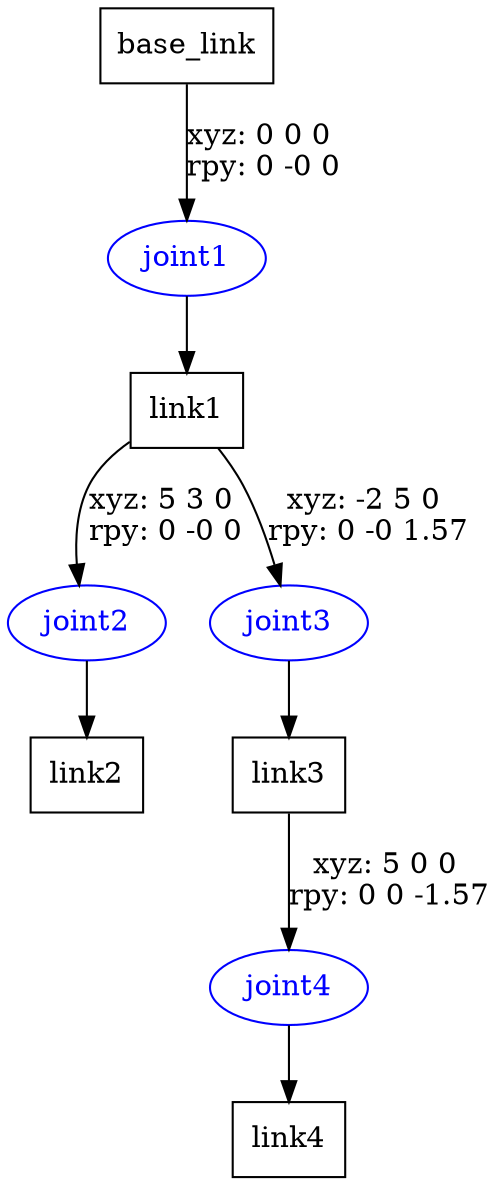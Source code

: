 digraph G {
node [shape=box];
"base_link" [label="base_link"];
"link1" [label="link1"];
"link2" [label="link2"];
"link3" [label="link3"];
"link4" [label="link4"];
node [shape=ellipse, color=blue, fontcolor=blue];
"base_link" -> "joint1" [label="xyz: 0 0 0 \nrpy: 0 -0 0"]
"joint1" -> "link1"
"link1" -> "joint2" [label="xyz: 5 3 0 \nrpy: 0 -0 0"]
"joint2" -> "link2"
"link1" -> "joint3" [label="xyz: -2 5 0 \nrpy: 0 -0 1.57"]
"joint3" -> "link3"
"link3" -> "joint4" [label="xyz: 5 0 0 \nrpy: 0 0 -1.57"]
"joint4" -> "link4"
}
